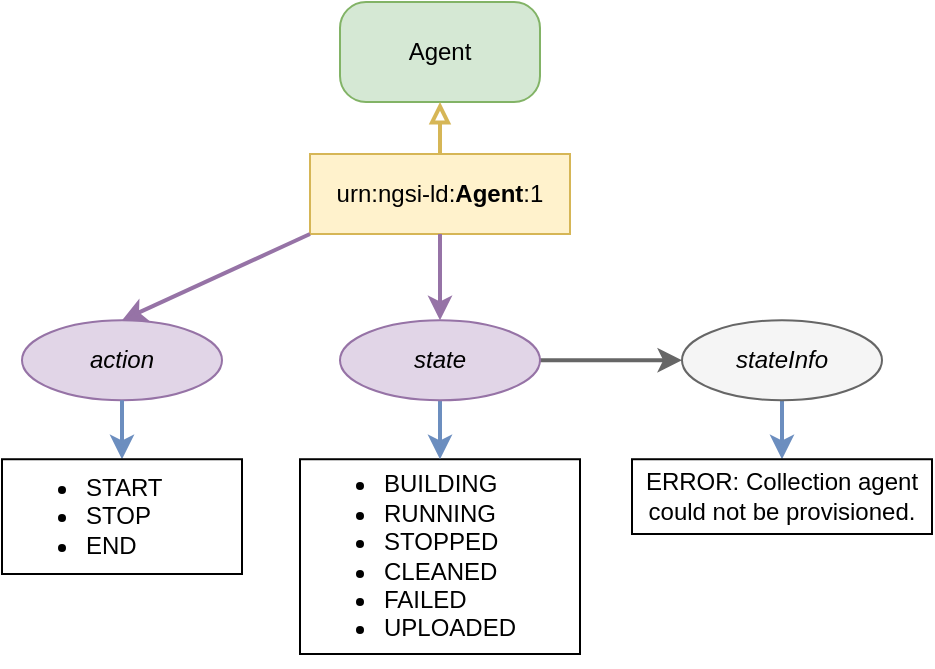 <mxfile version="14.5.1" type="device" pages="2"><diagram id="Ou2xV1yBwsuwdxTeE4Ly" name="Agent-entity"><mxGraphModel dx="946" dy="1799" grid="1" gridSize="10" guides="1" tooltips="1" connect="1" arrows="1" fold="1" page="1" pageScale="1" pageWidth="827" pageHeight="1169" math="0" shadow="0"><root><mxCell id="0"/><mxCell id="1" parent="0"/><mxCell id="yuuz_Wwl8vBXSulDy-U5-1" value="Agent" style="rounded=1;arcSize=26;whiteSpace=wrap;html=1;align=center;fillColor=#d5e8d4;strokeColor=#82b366;" vertex="1" parent="1"><mxGeometry x="429" y="-206" width="100" height="50" as="geometry"/></mxCell><mxCell id="yuuz_Wwl8vBXSulDy-U5-2" style="rounded=1;orthogonalLoop=1;jettySize=auto;html=1;exitX=1;exitY=0.5;exitDx=0;exitDy=0;strokeWidth=2;fillColor=#e1d5e7;entryX=0;entryY=0.5;entryDx=0;entryDy=0;strokeColor=#666666;" edge="1" parent="1" source="yuuz_Wwl8vBXSulDy-U5-12" target="yuuz_Wwl8vBXSulDy-U5-14"><mxGeometry relative="1" as="geometry"/></mxCell><mxCell id="yuuz_Wwl8vBXSulDy-U5-3" value="urn:ngsi-ld:&lt;b&gt;Agent&lt;/b&gt;:1" style="whiteSpace=wrap;html=1;align=center;fillColor=#fff2cc;strokeColor=#d6b656;" vertex="1" parent="1"><mxGeometry x="414" y="-130" width="130" height="40" as="geometry"/></mxCell><mxCell id="yuuz_Wwl8vBXSulDy-U5-4" value="" style="endArrow=block;html=1;fillColor=#fff2cc;strokeColor=#d6b656;exitX=0.5;exitY=0;exitDx=0;exitDy=0;entryX=0.5;entryY=1;entryDx=0;entryDy=0;endFill=0;strokeWidth=2;" edge="1" parent="1" source="yuuz_Wwl8vBXSulDy-U5-3" target="yuuz_Wwl8vBXSulDy-U5-1"><mxGeometry relative="1" as="geometry"><mxPoint x="184" y="-137" as="sourcePoint"/><mxPoint x="284" y="-137" as="targetPoint"/></mxGeometry></mxCell><mxCell id="yuuz_Wwl8vBXSulDy-U5-5" value="action" style="ellipse;whiteSpace=wrap;html=1;align=center;fillColor=#e1d5e7;strokeColor=#9673a6;fontStyle=2" vertex="1" parent="1"><mxGeometry x="270" y="-46.87" width="100" height="40" as="geometry"/></mxCell><mxCell id="yuuz_Wwl8vBXSulDy-U5-6" value="" style="endArrow=classic;html=1;fillColor=#e1d5e7;strokeColor=#9673a6;strokeWidth=2;exitX=0.5;exitY=1;exitDx=0;exitDy=0;entryX=0.5;entryY=0;entryDx=0;entryDy=0;" edge="1" parent="1" source="yuuz_Wwl8vBXSulDy-U5-3" target="yuuz_Wwl8vBXSulDy-U5-12"><mxGeometry relative="1" as="geometry"><mxPoint x="655" y="245.0" as="sourcePoint"/><mxPoint x="511.796" y="-46.689" as="targetPoint"/></mxGeometry></mxCell><mxCell id="yuuz_Wwl8vBXSulDy-U5-7" value="" style="endArrow=classic;html=1;fillColor=#e1d5e7;strokeColor=#9673a6;strokeWidth=2;exitX=0;exitY=1;exitDx=0;exitDy=0;entryX=0.5;entryY=0;entryDx=0;entryDy=0;" edge="1" parent="1" source="yuuz_Wwl8vBXSulDy-U5-3" target="yuuz_Wwl8vBXSulDy-U5-5"><mxGeometry relative="1" as="geometry"><mxPoint x="505.0" y="-85" as="sourcePoint"/><mxPoint x="530.002" y="-36.846" as="targetPoint"/></mxGeometry></mxCell><mxCell id="yuuz_Wwl8vBXSulDy-U5-8" value="" style="endArrow=classic;html=1;fillColor=#dae8fc;strokeColor=#6c8ebf;entryX=0.5;entryY=0;entryDx=0;entryDy=0;strokeWidth=2;exitX=0.5;exitY=1;exitDx=0;exitDy=0;" edge="1" parent="1" source="yuuz_Wwl8vBXSulDy-U5-5" target="yuuz_Wwl8vBXSulDy-U5-9"><mxGeometry relative="1" as="geometry"><mxPoint x="354" y="-9" as="sourcePoint"/><mxPoint x="354.0" y="20" as="targetPoint"/></mxGeometry></mxCell><mxCell id="yuuz_Wwl8vBXSulDy-U5-9" value="&lt;ul&gt;&lt;li&gt;START&lt;/li&gt;&lt;li&gt;STOP&lt;/li&gt;&lt;li&gt;END&lt;/li&gt;&lt;/ul&gt;" style="whiteSpace=wrap;html=1;align=left;" vertex="1" parent="1"><mxGeometry x="260" y="22.62" width="120" height="57.38" as="geometry"/></mxCell><mxCell id="yuuz_Wwl8vBXSulDy-U5-10" value="&lt;ul&gt;&lt;li&gt;&lt;span&gt;BUILDING&lt;/span&gt;&lt;/li&gt;&lt;li&gt;RUNNING&lt;/li&gt;&lt;li&gt;STOPPED&lt;/li&gt;&lt;li&gt;CLEANED&lt;/li&gt;&lt;li&gt;FAILED&lt;/li&gt;&lt;li&gt;UPLOADED&lt;/li&gt;&lt;/ul&gt;" style="whiteSpace=wrap;html=1;align=left;" vertex="1" parent="1"><mxGeometry x="409" y="22.62" width="140" height="97.38" as="geometry"/></mxCell><mxCell id="yuuz_Wwl8vBXSulDy-U5-11" value="" style="edgeStyle=orthogonalEdgeStyle;rounded=1;orthogonalLoop=1;jettySize=auto;html=1;strokeColor=#6c8ebf;strokeWidth=2;fillColor=#dae8fc;" edge="1" parent="1" source="yuuz_Wwl8vBXSulDy-U5-12" target="yuuz_Wwl8vBXSulDy-U5-10"><mxGeometry relative="1" as="geometry"/></mxCell><mxCell id="yuuz_Wwl8vBXSulDy-U5-12" value="state" style="ellipse;whiteSpace=wrap;html=1;align=center;fillColor=#e1d5e7;strokeColor=#9673a6;fontStyle=2" vertex="1" parent="1"><mxGeometry x="429" y="-46.87" width="100" height="40" as="geometry"/></mxCell><mxCell id="yuuz_Wwl8vBXSulDy-U5-13" style="rounded=1;orthogonalLoop=1;jettySize=auto;html=1;exitX=0.5;exitY=1;exitDx=0;exitDy=0;entryX=0.5;entryY=0;entryDx=0;entryDy=0;strokeColor=#6c8ebf;strokeWidth=2;fillColor=#dae8fc;" edge="1" parent="1" source="yuuz_Wwl8vBXSulDy-U5-14" target="yuuz_Wwl8vBXSulDy-U5-15"><mxGeometry relative="1" as="geometry"/></mxCell><mxCell id="yuuz_Wwl8vBXSulDy-U5-14" value="stateInfo" style="ellipse;whiteSpace=wrap;html=1;align=center;fontStyle=2;fillColor=#F5F5F5;strokeColor=#666666;" vertex="1" parent="1"><mxGeometry x="600" y="-46.87" width="100" height="40" as="geometry"/></mxCell><mxCell id="yuuz_Wwl8vBXSulDy-U5-15" value="&lt;div&gt;ERROR: Collection agent could not be provisioned.&lt;/div&gt;" style="whiteSpace=wrap;html=1;align=center;" vertex="1" parent="1"><mxGeometry x="575" y="22.62" width="150" height="37.38" as="geometry"/></mxCell></root></mxGraphModel></diagram><diagram id="7DErbOdVRkRZQUw6Cd7W" name="state-transitions-short-version"><mxGraphModel dx="946" dy="630" grid="1" gridSize="10" guides="1" tooltips="1" connect="1" arrows="1" fold="1" page="1" pageScale="1" pageWidth="827" pageHeight="1169" math="0" shadow="0"><root><mxCell id="0ym1fTiTvX992Z3Q0O4B-0"/><mxCell id="0ym1fTiTvX992Z3Q0O4B-1" parent="0ym1fTiTvX992Z3Q0O4B-0"/><mxCell id="0ym1fTiTvX992Z3Q0O4B-2" value="Transition Actions: Weaver tasks" style="swimlane;fontStyle=0;childLayout=stackLayout;horizontal=1;startSize=26;horizontalStack=0;resizeParent=1;resizeParentMax=0;resizeLast=0;collapsible=1;marginBottom=0;align=center;fontSize=14;fillColor=#d5e8d4;fontFamily=Tahoma;strokeColor=#336600;swimlaneLine=1;" vertex="1" parent="0ym1fTiTvX992Z3Q0O4B-1"><mxGeometry x="214" y="270" width="400" height="210" as="geometry"><mxRectangle x="214" y="270" width="50" height="26" as="alternateBounds"/></mxGeometry></mxCell><mxCell id="0ym1fTiTvX992Z3Q0O4B-3" value="(0) Create NGSI-LD Entity and deploy or freeze resources " style="text;strokeColor=none;fillColor=none;spacingLeft=4;spacingRight=4;overflow=hidden;rotatable=0;points=[[0,0.5],[1,0.5]];portConstraint=eastwest;fontSize=12;fontFamily=Tahoma;" vertex="1" parent="0ym1fTiTvX992Z3Q0O4B-2"><mxGeometry y="26" width="400" height="30" as="geometry"/></mxCell><mxCell id="0ym1fTiTvX992Z3Q0O4B-4" value="(1) Upgrade/re-deploy resources" style="text;strokeColor=none;fillColor=none;spacingLeft=4;spacingRight=4;overflow=hidden;rotatable=0;points=[[0,0.5],[1,0.5]];portConstraint=eastwest;fontSize=12;fontFamily=Tahoma;" vertex="1" parent="0ym1fTiTvX992Z3Q0O4B-2"><mxGeometry y="56" width="400" height="30" as="geometry"/></mxCell><mxCell id="0ym1fTiTvX992Z3Q0O4B-5" value="(2) Cleanup or freeze resources but keep NGSI-LD Entity" style="text;strokeColor=none;fillColor=none;spacingLeft=4;spacingRight=4;overflow=hidden;rotatable=0;points=[[0,0.5],[1,0.5]];portConstraint=eastwest;fontSize=12;fontFamily=Tahoma;" vertex="1" parent="0ym1fTiTvX992Z3Q0O4B-2"><mxGeometry y="86" width="400" height="30" as="geometry"/></mxCell><mxCell id="0ym1fTiTvX992Z3Q0O4B-6" value="(3) Deploy and configure resources" style="text;strokeColor=none;fillColor=none;spacingLeft=4;spacingRight=4;overflow=hidden;rotatable=0;points=[[0,0.5],[1,0.5]];portConstraint=eastwest;fontSize=12;fontFamily=Tahoma;" vertex="1" parent="0ym1fTiTvX992Z3Q0O4B-2"><mxGeometry y="116" width="400" height="30" as="geometry"/></mxCell><mxCell id="0ym1fTiTvX992Z3Q0O4B-7" value="(4) Cleanup resources and delete NGSI-LD Entity" style="text;strokeColor=none;fillColor=none;spacingLeft=4;spacingRight=4;overflow=hidden;rotatable=0;points=[[0,0.5],[1,0.5]];portConstraint=eastwest;fontSize=12;fontFamily=Tahoma;" vertex="1" parent="0ym1fTiTvX992Z3Q0O4B-2"><mxGeometry y="146" width="400" height="30" as="geometry"/></mxCell><mxCell id="0ym1fTiTvX992Z3Q0O4B-8" value="(5) Delete NGSI-LD Entity (and cleanup resources if necessary)" style="text;strokeColor=none;fillColor=none;spacingLeft=4;spacingRight=4;overflow=hidden;rotatable=0;points=[[0,0.5],[1,0.5]];portConstraint=eastwest;fontSize=12;fontFamily=Tahoma;" vertex="1" parent="0ym1fTiTvX992Z3Q0O4B-2"><mxGeometry y="176" width="400" height="34" as="geometry"/></mxCell><mxCell id="0ym1fTiTvX992Z3Q0O4B-9" value="&lt;font style=&quot;font-size: 12px&quot;&gt;START (3)&lt;/font&gt;" style="edgeStyle=orthogonalEdgeStyle;curved=1;orthogonalLoop=1;jettySize=auto;html=1;exitX=0.5;exitY=1;exitDx=0;exitDy=0;entryX=1;entryY=1;entryDx=0;entryDy=0;fontSize=14;endArrow=block;endFill=1;" edge="1" parent="0ym1fTiTvX992Z3Q0O4B-1" source="0ym1fTiTvX992Z3Q0O4B-14" target="0ym1fTiTvX992Z3Q0O4B-11"><mxGeometry relative="1" as="geometry"><Array as="points"><mxPoint x="433" y="180"/><mxPoint x="267" y="180"/></Array></mxGeometry></mxCell><mxCell id="0ym1fTiTvX992Z3Q0O4B-10" value="&lt;font style=&quot;font-size: 12px&quot;&gt;END (4)&lt;/font&gt;" style="edgeStyle=orthogonalEdgeStyle;curved=1;orthogonalLoop=1;jettySize=auto;html=1;exitX=0.5;exitY=1;exitDx=0;exitDy=0;entryX=0.5;entryY=1;entryDx=0;entryDy=0;fontSize=14;endArrow=block;endFill=1;" edge="1" parent="0ym1fTiTvX992Z3Q0O4B-1" source="0ym1fTiTvX992Z3Q0O4B-11" target="0ym1fTiTvX992Z3Q0O4B-15"><mxGeometry relative="1" as="geometry"><Array as="points"><mxPoint x="222" y="220"/><mxPoint x="642" y="220"/></Array></mxGeometry></mxCell><mxCell id="0ym1fTiTvX992Z3Q0O4B-11" value="RUNNING" style="ellipse;whiteSpace=wrap;html=1;align=center;fillColor=#d5e8d4;strokeColor=#336600;" vertex="1" parent="0ym1fTiTvX992Z3Q0O4B-1"><mxGeometry x="160" y="100" width="125" height="50" as="geometry"/></mxCell><mxCell id="0ym1fTiTvX992Z3Q0O4B-12" value="&lt;font style=&quot;font-size: 12px&quot;&gt;STOP (2)&lt;/font&gt;" style="edgeStyle=orthogonalEdgeStyle;curved=1;orthogonalLoop=1;jettySize=auto;html=1;exitX=1;exitY=0;exitDx=0;exitDy=0;entryX=0;entryY=0;entryDx=0;entryDy=0;endArrow=block;endFill=1;" edge="1" parent="0ym1fTiTvX992Z3Q0O4B-1" source="0ym1fTiTvX992Z3Q0O4B-11" target="0ym1fTiTvX992Z3Q0O4B-14"><mxGeometry relative="1" as="geometry"><Array as="points"><mxPoint x="267" y="60"/><mxPoint x="389" y="60"/></Array></mxGeometry></mxCell><mxCell id="0ym1fTiTvX992Z3Q0O4B-13" value="&lt;font style=&quot;font-size: 12px&quot;&gt;END (5)&lt;/font&gt;" style="edgeStyle=orthogonalEdgeStyle;curved=1;orthogonalLoop=1;jettySize=auto;html=1;exitX=1;exitY=0;exitDx=0;exitDy=0;entryX=0.5;entryY=0;entryDx=0;entryDy=0;fontSize=14;endArrow=block;endFill=1;" edge="1" parent="0ym1fTiTvX992Z3Q0O4B-1" source="0ym1fTiTvX992Z3Q0O4B-14" target="0ym1fTiTvX992Z3Q0O4B-15"><mxGeometry relative="1" as="geometry"><Array as="points"><mxPoint x="477" y="60"/><mxPoint x="643" y="60"/></Array></mxGeometry></mxCell><mxCell id="0ym1fTiTvX992Z3Q0O4B-14" value="STOPPED" style="ellipse;whiteSpace=wrap;html=1;align=center;fillColor=#d5e8d4;strokeColor=#336600;" vertex="1" parent="0ym1fTiTvX992Z3Q0O4B-1"><mxGeometry x="370" y="100" width="125" height="50" as="geometry"/></mxCell><mxCell id="0ym1fTiTvX992Z3Q0O4B-15" value="CLEANED" style="ellipse;whiteSpace=wrap;html=1;align=center;fillColor=#d5e8d4;strokeColor=#336600;" vertex="1" parent="0ym1fTiTvX992Z3Q0O4B-1"><mxGeometry x="580" y="100" width="125" height="50" as="geometry"/></mxCell><mxCell id="0ym1fTiTvX992Z3Q0O4B-16" value="&lt;font style=&quot;font-size: 12px&quot;&gt;START (1)&lt;/font&gt;" style="edgeStyle=orthogonalEdgeStyle;curved=1;orthogonalLoop=1;jettySize=auto;html=1;exitX=0;exitY=0;exitDx=0;exitDy=0;entryX=0;entryY=1;entryDx=0;entryDy=0;endArrow=block;endFill=1;" edge="1" parent="0ym1fTiTvX992Z3Q0O4B-1" source="0ym1fTiTvX992Z3Q0O4B-11" target="0ym1fTiTvX992Z3Q0O4B-11"><mxGeometry relative="1" as="geometry"><Array as="points"><mxPoint x="178" y="80"/><mxPoint x="120" y="80"/><mxPoint x="120" y="170"/><mxPoint x="178" y="170"/></Array></mxGeometry></mxCell><mxCell id="0ym1fTiTvX992Z3Q0O4B-17" value="" style="endArrow=block;html=1;entryX=0.5;entryY=0;entryDx=0;entryDy=0;endFill=1;" edge="1" parent="0ym1fTiTvX992Z3Q0O4B-1" target="0ym1fTiTvX992Z3Q0O4B-11"><mxGeometry width="50" height="50" relative="1" as="geometry"><mxPoint x="223" y="60" as="sourcePoint"/><mxPoint x="460" y="260" as="targetPoint"/></mxGeometry></mxCell><mxCell id="0ym1fTiTvX992Z3Q0O4B-18" value="&lt;span style=&quot;font-size: 12px&quot;&gt;START (0)&lt;/span&gt;" style="edgeLabel;html=1;align=center;verticalAlign=middle;resizable=0;points=[];" vertex="1" connectable="0" parent="0ym1fTiTvX992Z3Q0O4B-17"><mxGeometry x="-0.694" y="-3" relative="1" as="geometry"><mxPoint x="3.57" y="-5.79" as="offset"/></mxGeometry></mxCell><mxCell id="0ym1fTiTvX992Z3Q0O4B-19" value="" style="endArrow=block;html=1;endFill=1;entryX=0.5;entryY=0;entryDx=0;entryDy=0;" edge="1" parent="0ym1fTiTvX992Z3Q0O4B-1" target="0ym1fTiTvX992Z3Q0O4B-14"><mxGeometry width="50" height="50" relative="1" as="geometry"><mxPoint x="432.58" y="60" as="sourcePoint"/><mxPoint x="410" y="90" as="targetPoint"/></mxGeometry></mxCell><mxCell id="0ym1fTiTvX992Z3Q0O4B-20" value="&lt;span style=&quot;font-size: 12px&quot;&gt;STOP (0)&lt;/span&gt;" style="edgeLabel;html=1;align=center;verticalAlign=middle;resizable=0;points=[];" vertex="1" connectable="0" parent="0ym1fTiTvX992Z3Q0O4B-19"><mxGeometry x="-0.694" y="-3" relative="1" as="geometry"><mxPoint x="3.57" y="-5.79" as="offset"/></mxGeometry></mxCell></root></mxGraphModel></diagram></mxfile>